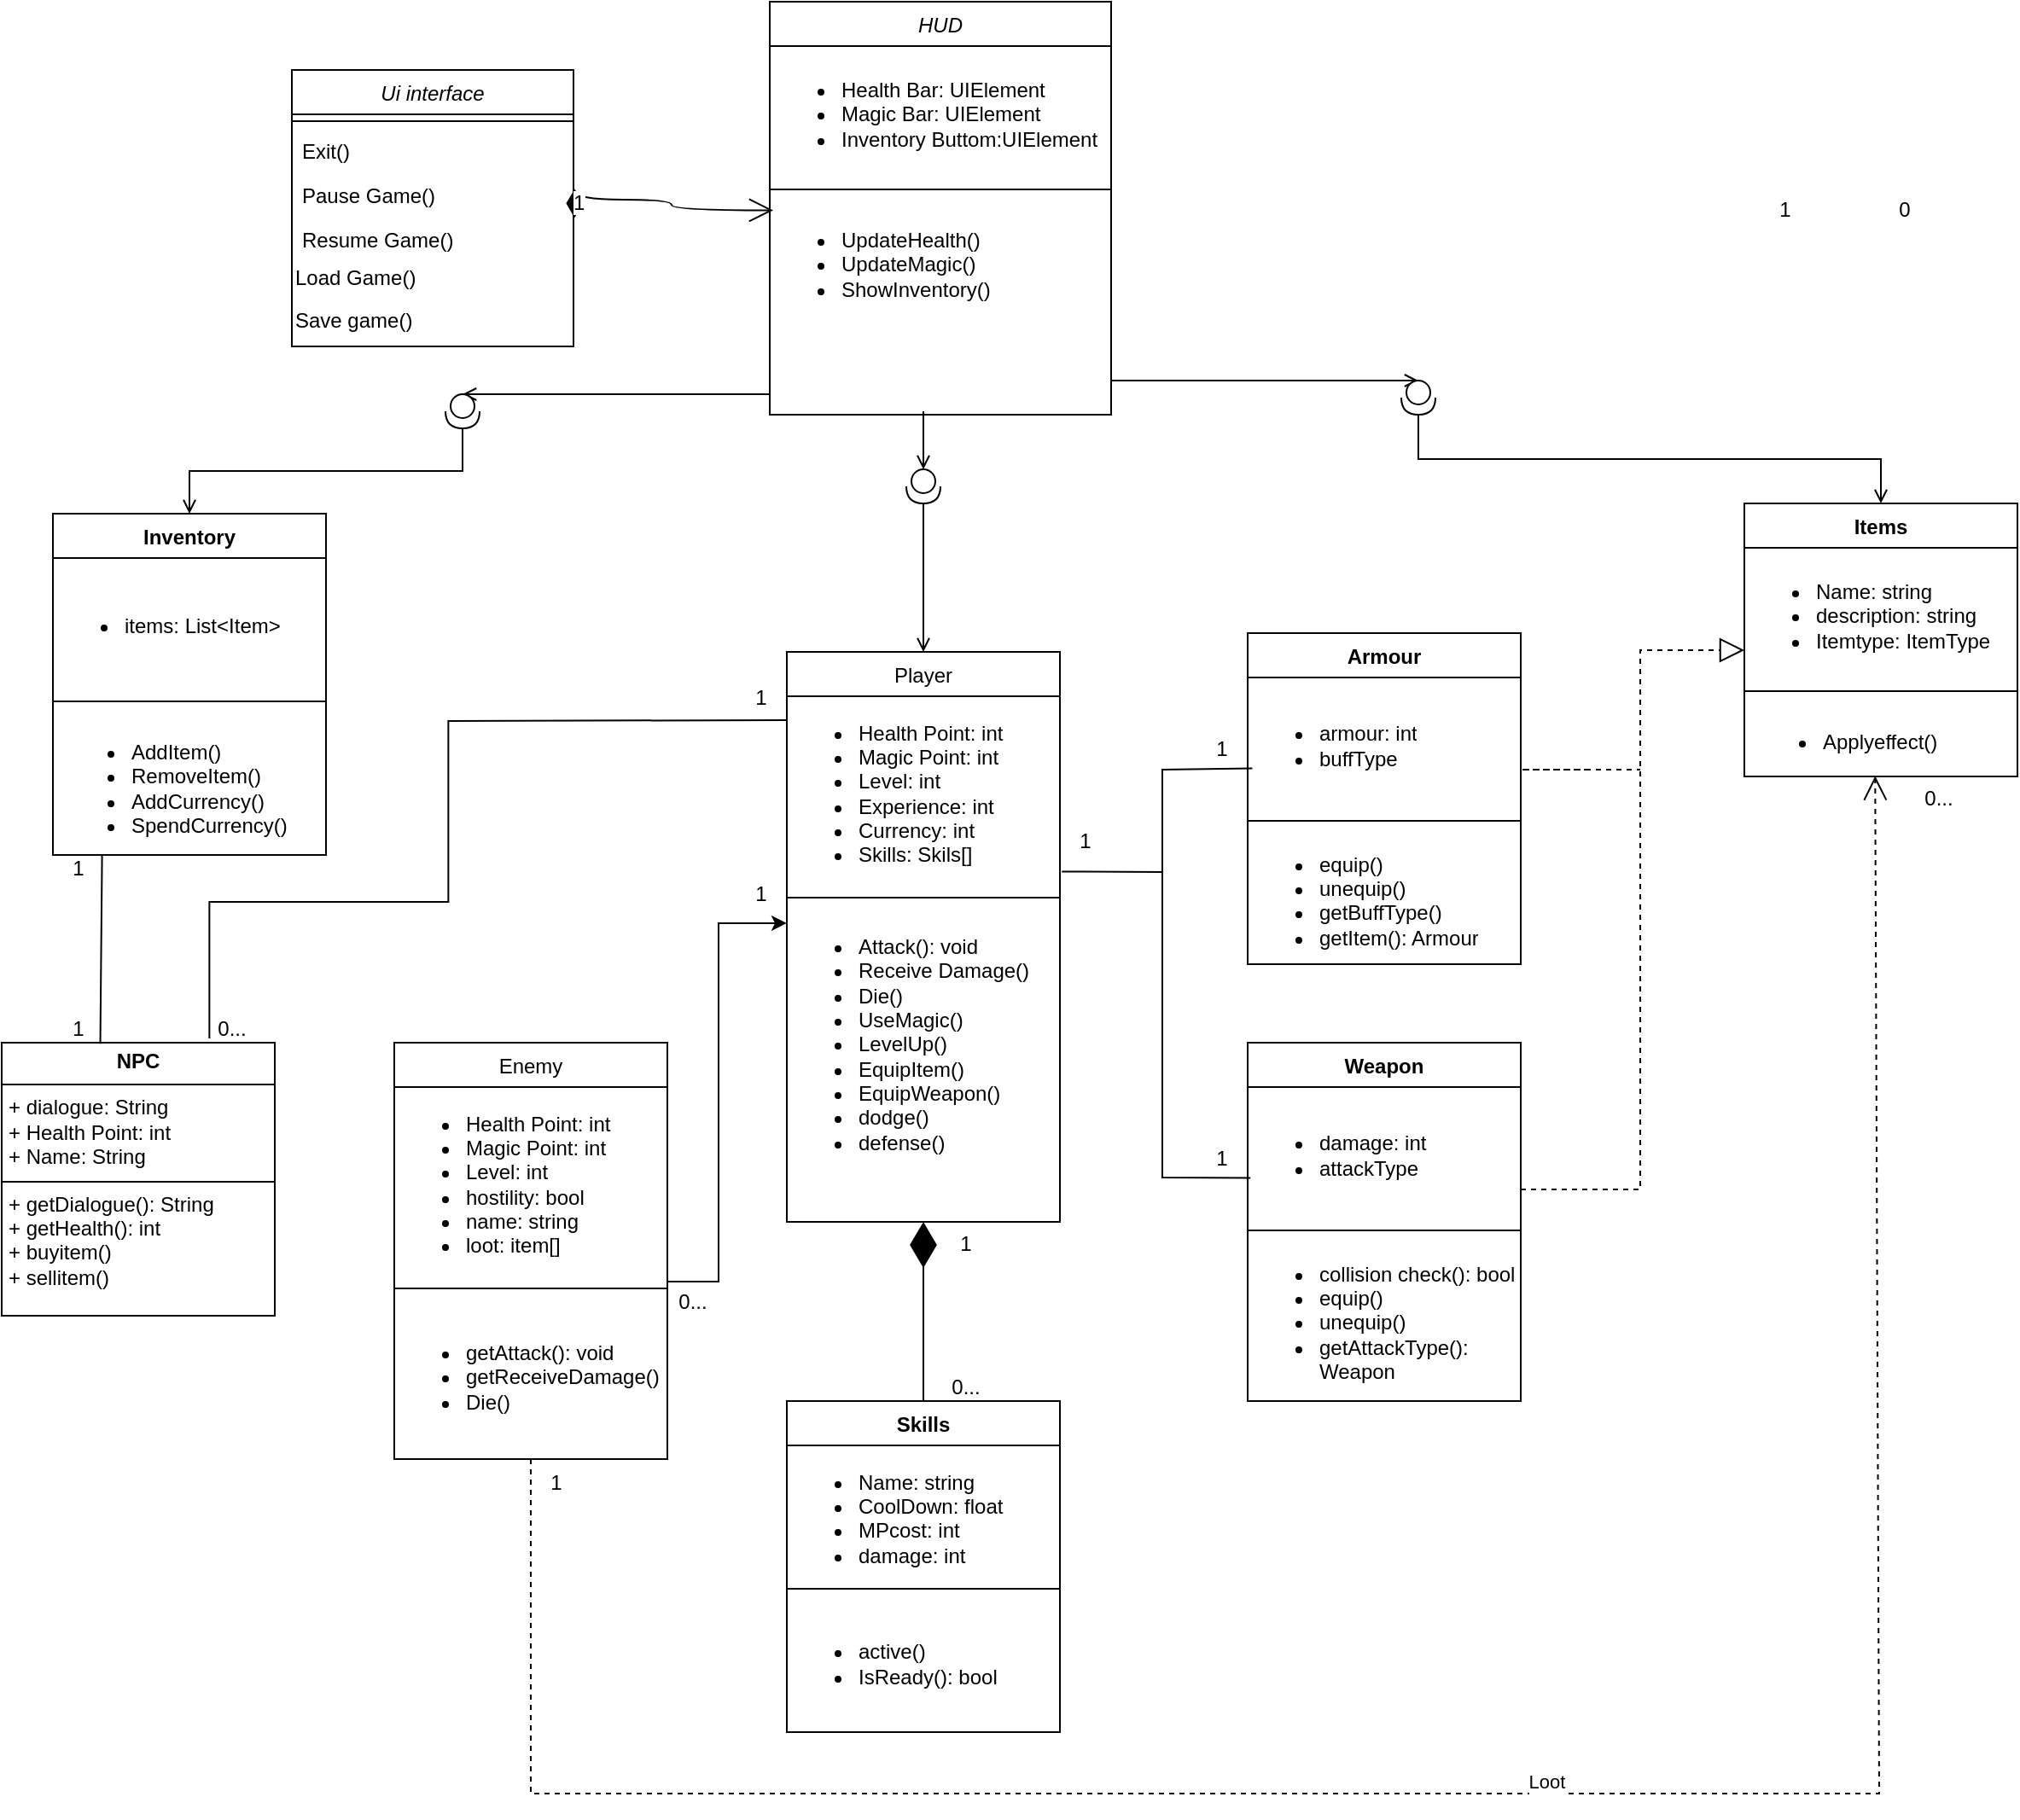 <mxfile version="24.7.7">
  <diagram id="C5RBs43oDa-KdzZeNtuy" name="Page-1">
    <mxGraphModel dx="1566" dy="991" grid="1" gridSize="10" guides="1" tooltips="1" connect="1" arrows="1" fold="1" page="1" pageScale="1" pageWidth="827" pageHeight="1169" math="0" shadow="0">
      <root>
        <mxCell id="WIyWlLk6GJQsqaUBKTNV-0" />
        <mxCell id="WIyWlLk6GJQsqaUBKTNV-1" parent="WIyWlLk6GJQsqaUBKTNV-0" />
        <mxCell id="zkfFHV4jXpPFQw0GAbJ--0" value="Ui interface" style="swimlane;fontStyle=2;align=center;verticalAlign=top;childLayout=stackLayout;horizontal=1;startSize=26;horizontalStack=0;resizeParent=1;resizeLast=0;collapsible=1;marginBottom=0;rounded=0;shadow=0;strokeWidth=1;" parent="WIyWlLk6GJQsqaUBKTNV-1" vertex="1">
          <mxGeometry x="230" y="110" width="165" height="162" as="geometry">
            <mxRectangle x="230" y="140" width="160" height="26" as="alternateBounds" />
          </mxGeometry>
        </mxCell>
        <mxCell id="zkfFHV4jXpPFQw0GAbJ--4" value="" style="line;html=1;strokeWidth=1;align=left;verticalAlign=middle;spacingTop=-1;spacingLeft=3;spacingRight=3;rotatable=0;labelPosition=right;points=[];portConstraint=eastwest;" parent="zkfFHV4jXpPFQw0GAbJ--0" vertex="1">
          <mxGeometry y="26" width="165" height="8" as="geometry" />
        </mxCell>
        <mxCell id="zkfFHV4jXpPFQw0GAbJ--5" value="Exit()" style="text;align=left;verticalAlign=top;spacingLeft=4;spacingRight=4;overflow=hidden;rotatable=0;points=[[0,0.5],[1,0.5]];portConstraint=eastwest;" parent="zkfFHV4jXpPFQw0GAbJ--0" vertex="1">
          <mxGeometry y="34" width="165" height="26" as="geometry" />
        </mxCell>
        <mxCell id="zkfFHV4jXpPFQw0GAbJ--2" value="Pause Game()" style="text;align=left;verticalAlign=top;spacingLeft=4;spacingRight=4;overflow=hidden;rotatable=0;points=[[0,0.5],[1,0.5]];portConstraint=eastwest;rounded=0;shadow=0;html=0;" parent="zkfFHV4jXpPFQw0GAbJ--0" vertex="1">
          <mxGeometry y="60" width="165" height="26" as="geometry" />
        </mxCell>
        <mxCell id="zkfFHV4jXpPFQw0GAbJ--3" value="Resume Game()" style="text;align=left;verticalAlign=top;spacingLeft=4;spacingRight=4;overflow=hidden;rotatable=0;points=[[0,0.5],[1,0.5]];portConstraint=eastwest;rounded=0;shadow=0;html=0;" parent="zkfFHV4jXpPFQw0GAbJ--0" vertex="1">
          <mxGeometry y="86" width="165" height="26" as="geometry" />
        </mxCell>
        <UserObject label="Load Game()" placeholders="1" name="Variable" id="SIWMxVeSozMk9zqkIAL3-12">
          <mxCell style="text;html=1;strokeColor=none;fillColor=none;align=left;verticalAlign=middle;whiteSpace=wrap;overflow=hidden;" parent="zkfFHV4jXpPFQw0GAbJ--0" vertex="1">
            <mxGeometry y="112" width="165" height="20" as="geometry" />
          </mxCell>
        </UserObject>
        <mxCell id="Y8HX50lOdKo4PexZbSxk-19" value="Save game()" style="text;html=1;align=left;verticalAlign=middle;resizable=0;points=[];autosize=1;strokeColor=none;fillColor=none;" parent="zkfFHV4jXpPFQw0GAbJ--0" vertex="1">
          <mxGeometry y="132" width="165" height="30" as="geometry" />
        </mxCell>
        <mxCell id="zkfFHV4jXpPFQw0GAbJ--17" value="Player" style="swimlane;fontStyle=0;align=center;verticalAlign=top;childLayout=stackLayout;horizontal=1;startSize=26;horizontalStack=0;resizeParent=1;resizeLast=0;collapsible=1;marginBottom=0;rounded=0;shadow=0;strokeWidth=1;" parent="WIyWlLk6GJQsqaUBKTNV-1" vertex="1">
          <mxGeometry x="520" y="451" width="160" height="334" as="geometry">
            <mxRectangle x="550" y="140" width="160" height="26" as="alternateBounds" />
          </mxGeometry>
        </mxCell>
        <mxCell id="SIWMxVeSozMk9zqkIAL3-1" value="&lt;ul&gt;&lt;li&gt;Health Point: int&lt;/li&gt;&lt;li&gt;Magic Point: int&lt;/li&gt;&lt;li&gt;Level: int&lt;/li&gt;&lt;li&gt;Experience: int&lt;/li&gt;&lt;li&gt;Currency: int&lt;/li&gt;&lt;li&gt;Skills: Skils[]&lt;/li&gt;&lt;/ul&gt;" style="text;strokeColor=none;fillColor=none;html=1;whiteSpace=wrap;verticalAlign=middle;overflow=hidden;" parent="zkfFHV4jXpPFQw0GAbJ--17" vertex="1">
          <mxGeometry y="26" width="160" height="114" as="geometry" />
        </mxCell>
        <mxCell id="zkfFHV4jXpPFQw0GAbJ--23" value="" style="line;html=1;strokeWidth=1;align=left;verticalAlign=middle;spacingTop=-1;spacingLeft=3;spacingRight=3;rotatable=0;labelPosition=right;points=[];portConstraint=eastwest;" parent="zkfFHV4jXpPFQw0GAbJ--17" vertex="1">
          <mxGeometry y="140" width="160" height="8" as="geometry" />
        </mxCell>
        <mxCell id="SIWMxVeSozMk9zqkIAL3-2" value="&lt;ul&gt;&lt;li&gt;Attack(): void&lt;/li&gt;&lt;li&gt;Receive Damage()&lt;/li&gt;&lt;li&gt;Die()&lt;/li&gt;&lt;li&gt;UseMagic()&lt;/li&gt;&lt;li&gt;LevelUp()&lt;/li&gt;&lt;li&gt;EquipItem()&lt;/li&gt;&lt;li&gt;EquipWeapon()&lt;/li&gt;&lt;li&gt;dodge()&lt;/li&gt;&lt;li&gt;defense()&lt;/li&gt;&lt;/ul&gt;" style="text;strokeColor=none;fillColor=none;html=1;whiteSpace=wrap;verticalAlign=middle;overflow=hidden;" parent="zkfFHV4jXpPFQw0GAbJ--17" vertex="1">
          <mxGeometry y="148" width="160" height="164" as="geometry" />
        </mxCell>
        <mxCell id="zkfFHV4jXpPFQw0GAbJ--26" value="" style="endArrow=open;shadow=0;strokeWidth=1;rounded=0;curved=0;endFill=1;edgeStyle=elbowEdgeStyle;elbow=vertical;" parent="WIyWlLk6GJQsqaUBKTNV-1" source="Y8HX50lOdKo4PexZbSxk-18" target="zkfFHV4jXpPFQw0GAbJ--17" edge="1">
          <mxGeometry x="0.5" y="41" relative="1" as="geometry">
            <mxPoint x="600" y="310" as="sourcePoint" />
            <mxPoint x="540" y="192" as="targetPoint" />
            <mxPoint x="-40" y="32" as="offset" />
          </mxGeometry>
        </mxCell>
        <mxCell id="Y8HX50lOdKo4PexZbSxk-1" value="Enemy&#xa;" style="swimlane;fontStyle=0;align=center;verticalAlign=top;childLayout=stackLayout;horizontal=1;startSize=26;horizontalStack=0;resizeParent=1;resizeLast=0;collapsible=1;marginBottom=0;rounded=0;shadow=0;strokeWidth=1;" parent="WIyWlLk6GJQsqaUBKTNV-1" vertex="1">
          <mxGeometry x="290" y="680" width="160" height="244" as="geometry">
            <mxRectangle x="550" y="140" width="160" height="26" as="alternateBounds" />
          </mxGeometry>
        </mxCell>
        <mxCell id="SIWMxVeSozMk9zqkIAL3-15" value="&lt;ul&gt;&lt;li&gt;Health Point: int&lt;/li&gt;&lt;li&gt;Magic Point: int&lt;/li&gt;&lt;li&gt;Level: int&lt;/li&gt;&lt;li&gt;hostility: bool&lt;/li&gt;&lt;li&gt;name: string&lt;/li&gt;&lt;li&gt;loot: item[]&lt;/li&gt;&lt;/ul&gt;" style="text;strokeColor=none;fillColor=none;html=1;whiteSpace=wrap;verticalAlign=middle;overflow=hidden;" parent="Y8HX50lOdKo4PexZbSxk-1" vertex="1">
          <mxGeometry y="26" width="160" height="114" as="geometry" />
        </mxCell>
        <mxCell id="Y8HX50lOdKo4PexZbSxk-6" value="" style="line;html=1;strokeWidth=1;align=left;verticalAlign=middle;spacingTop=-1;spacingLeft=3;spacingRight=3;rotatable=0;labelPosition=right;points=[];portConstraint=eastwest;" parent="Y8HX50lOdKo4PexZbSxk-1" vertex="1">
          <mxGeometry y="140" width="160" height="8" as="geometry" />
        </mxCell>
        <mxCell id="SIWMxVeSozMk9zqkIAL3-17" value="&lt;ul&gt;&lt;li&gt;getAttack(): void&lt;/li&gt;&lt;li&gt;getReceiveDamage()&lt;/li&gt;&lt;li&gt;Die()&lt;/li&gt;&lt;/ul&gt;" style="text;strokeColor=none;fillColor=none;html=1;whiteSpace=wrap;verticalAlign=middle;overflow=hidden;" parent="Y8HX50lOdKo4PexZbSxk-1" vertex="1">
          <mxGeometry y="148" width="160" height="96" as="geometry" />
        </mxCell>
        <mxCell id="Y8HX50lOdKo4PexZbSxk-23" value="Items" style="swimlane;fontStyle=1;align=center;verticalAlign=top;childLayout=stackLayout;horizontal=1;startSize=26;horizontalStack=0;resizeParent=1;resizeParentMax=0;resizeLast=0;collapsible=1;marginBottom=0;whiteSpace=wrap;html=1;" parent="WIyWlLk6GJQsqaUBKTNV-1" vertex="1">
          <mxGeometry x="1081" y="364" width="160" height="160" as="geometry" />
        </mxCell>
        <mxCell id="SIWMxVeSozMk9zqkIAL3-20" value="&lt;ul&gt;&lt;li&gt;Name: string&lt;/li&gt;&lt;li&gt;description: string&lt;/li&gt;&lt;li&gt;Itemtype: ItemType&lt;/li&gt;&lt;/ul&gt;" style="text;strokeColor=none;fillColor=none;html=1;whiteSpace=wrap;verticalAlign=middle;overflow=hidden;" parent="Y8HX50lOdKo4PexZbSxk-23" vertex="1">
          <mxGeometry y="26" width="160" height="80" as="geometry" />
        </mxCell>
        <mxCell id="Y8HX50lOdKo4PexZbSxk-25" value="" style="line;strokeWidth=1;fillColor=none;align=left;verticalAlign=middle;spacingTop=-1;spacingLeft=3;spacingRight=3;rotatable=0;labelPosition=right;points=[];portConstraint=eastwest;strokeColor=inherit;" parent="Y8HX50lOdKo4PexZbSxk-23" vertex="1">
          <mxGeometry y="106" width="160" height="8" as="geometry" />
        </mxCell>
        <mxCell id="Y8HX50lOdKo4PexZbSxk-26" value="&lt;ul&gt;&lt;li&gt;Applyeffect()&lt;/li&gt;&lt;/ul&gt;" style="text;strokeColor=none;fillColor=none;align=left;verticalAlign=top;spacingLeft=4;spacingRight=4;overflow=hidden;rotatable=0;points=[[0,0.5],[1,0.5]];portConstraint=eastwest;whiteSpace=wrap;html=1;" parent="Y8HX50lOdKo4PexZbSxk-23" vertex="1">
          <mxGeometry y="114" width="160" height="46" as="geometry" />
        </mxCell>
        <mxCell id="Y8HX50lOdKo4PexZbSxk-27" value="Skills" style="swimlane;fontStyle=1;align=center;verticalAlign=top;childLayout=stackLayout;horizontal=1;startSize=26;horizontalStack=0;resizeParent=1;resizeParentMax=0;resizeLast=0;collapsible=1;marginBottom=0;whiteSpace=wrap;html=1;" parent="WIyWlLk6GJQsqaUBKTNV-1" vertex="1">
          <mxGeometry x="520" y="890" width="160" height="194" as="geometry" />
        </mxCell>
        <mxCell id="SIWMxVeSozMk9zqkIAL3-18" value="&lt;ul&gt;&lt;li&gt;Name: string&lt;/li&gt;&lt;li&gt;CoolDown: float&lt;/li&gt;&lt;li&gt;MPcost: int&lt;/li&gt;&lt;li&gt;damage: int&lt;/li&gt;&lt;/ul&gt;" style="text;strokeColor=none;fillColor=none;html=1;whiteSpace=wrap;verticalAlign=middle;overflow=hidden;" parent="Y8HX50lOdKo4PexZbSxk-27" vertex="1">
          <mxGeometry y="26" width="160" height="80" as="geometry" />
        </mxCell>
        <mxCell id="Y8HX50lOdKo4PexZbSxk-29" value="" style="line;strokeWidth=1;fillColor=none;align=left;verticalAlign=middle;spacingTop=-1;spacingLeft=3;spacingRight=3;rotatable=0;labelPosition=right;points=[];portConstraint=eastwest;strokeColor=inherit;" parent="Y8HX50lOdKo4PexZbSxk-27" vertex="1">
          <mxGeometry y="106" width="160" height="8" as="geometry" />
        </mxCell>
        <mxCell id="SIWMxVeSozMk9zqkIAL3-19" value="&lt;ul&gt;&lt;li&gt;active()&lt;/li&gt;&lt;li&gt;IsReady(): bool&lt;/li&gt;&lt;/ul&gt;" style="text;strokeColor=none;fillColor=none;html=1;whiteSpace=wrap;verticalAlign=middle;overflow=hidden;" parent="Y8HX50lOdKo4PexZbSxk-27" vertex="1">
          <mxGeometry y="114" width="160" height="80" as="geometry" />
        </mxCell>
        <mxCell id="Y8HX50lOdKo4PexZbSxk-31" value="Weapon" style="swimlane;fontStyle=1;align=center;verticalAlign=top;childLayout=stackLayout;horizontal=1;startSize=26;horizontalStack=0;resizeParent=1;resizeParentMax=0;resizeLast=0;collapsible=1;marginBottom=0;whiteSpace=wrap;html=1;" parent="WIyWlLk6GJQsqaUBKTNV-1" vertex="1">
          <mxGeometry x="790" y="680" width="160" height="210" as="geometry" />
        </mxCell>
        <mxCell id="SIWMxVeSozMk9zqkIAL3-22" value="&lt;ul&gt;&lt;li&gt;damage: int&lt;/li&gt;&lt;li&gt;attackType&lt;/li&gt;&lt;/ul&gt;" style="text;strokeColor=none;fillColor=none;html=1;whiteSpace=wrap;verticalAlign=middle;overflow=hidden;" parent="Y8HX50lOdKo4PexZbSxk-31" vertex="1">
          <mxGeometry y="26" width="160" height="80" as="geometry" />
        </mxCell>
        <mxCell id="Y8HX50lOdKo4PexZbSxk-33" value="" style="line;strokeWidth=1;fillColor=none;align=left;verticalAlign=middle;spacingTop=-1;spacingLeft=3;spacingRight=3;rotatable=0;labelPosition=right;points=[];portConstraint=eastwest;strokeColor=inherit;" parent="Y8HX50lOdKo4PexZbSxk-31" vertex="1">
          <mxGeometry y="106" width="160" height="8" as="geometry" />
        </mxCell>
        <mxCell id="SIWMxVeSozMk9zqkIAL3-23" value="&lt;ul&gt;&lt;li&gt;collision check(): bool&lt;/li&gt;&lt;li&gt;equip()&lt;/li&gt;&lt;li&gt;unequip()&lt;/li&gt;&lt;li&gt;getAttackType(): Weapon&lt;/li&gt;&lt;/ul&gt;" style="text;strokeColor=none;fillColor=none;html=1;whiteSpace=wrap;verticalAlign=middle;overflow=hidden;" parent="Y8HX50lOdKo4PexZbSxk-31" vertex="1">
          <mxGeometry y="114" width="160" height="96" as="geometry" />
        </mxCell>
        <mxCell id="SIWMxVeSozMk9zqkIAL3-32" value="Armour" style="swimlane;fontStyle=1;align=center;verticalAlign=top;childLayout=stackLayout;horizontal=1;startSize=26;horizontalStack=0;resizeParent=1;resizeParentMax=0;resizeLast=0;collapsible=1;marginBottom=0;whiteSpace=wrap;html=1;" parent="WIyWlLk6GJQsqaUBKTNV-1" vertex="1">
          <mxGeometry x="790" y="440" width="160" height="194" as="geometry" />
        </mxCell>
        <mxCell id="SIWMxVeSozMk9zqkIAL3-33" value="&lt;ul&gt;&lt;li&gt;armour: int&lt;/li&gt;&lt;li&gt;buffType&lt;/li&gt;&lt;/ul&gt;" style="text;strokeColor=none;fillColor=none;html=1;whiteSpace=wrap;verticalAlign=middle;overflow=hidden;" parent="SIWMxVeSozMk9zqkIAL3-32" vertex="1">
          <mxGeometry y="26" width="160" height="80" as="geometry" />
        </mxCell>
        <mxCell id="SIWMxVeSozMk9zqkIAL3-34" value="" style="line;strokeWidth=1;fillColor=none;align=left;verticalAlign=middle;spacingTop=-1;spacingLeft=3;spacingRight=3;rotatable=0;labelPosition=right;points=[];portConstraint=eastwest;strokeColor=inherit;" parent="SIWMxVeSozMk9zqkIAL3-32" vertex="1">
          <mxGeometry y="106" width="160" height="8" as="geometry" />
        </mxCell>
        <mxCell id="SIWMxVeSozMk9zqkIAL3-35" value="&lt;ul&gt;&lt;li&gt;equip()&lt;/li&gt;&lt;li&gt;unequip()&lt;/li&gt;&lt;li&gt;getBuffType()&lt;/li&gt;&lt;li&gt;getItem(): Armour&lt;/li&gt;&lt;/ul&gt;" style="text;strokeColor=none;fillColor=none;html=1;whiteSpace=wrap;verticalAlign=middle;overflow=hidden;" parent="SIWMxVeSozMk9zqkIAL3-32" vertex="1">
          <mxGeometry y="114" width="160" height="80" as="geometry" />
        </mxCell>
        <mxCell id="SIWMxVeSozMk9zqkIAL3-44" value="Inventory" style="swimlane;fontStyle=1;align=center;verticalAlign=top;childLayout=stackLayout;horizontal=1;startSize=26;horizontalStack=0;resizeParent=1;resizeParentMax=0;resizeLast=0;collapsible=1;marginBottom=0;whiteSpace=wrap;html=1;" parent="WIyWlLk6GJQsqaUBKTNV-1" vertex="1">
          <mxGeometry x="90" y="370" width="160" height="200" as="geometry" />
        </mxCell>
        <mxCell id="SIWMxVeSozMk9zqkIAL3-45" value="&lt;ul&gt;&lt;li&gt;items: List&amp;lt;Item&amp;gt;&lt;/li&gt;&lt;/ul&gt;" style="text;strokeColor=none;fillColor=none;html=1;whiteSpace=wrap;verticalAlign=middle;overflow=hidden;" parent="SIWMxVeSozMk9zqkIAL3-44" vertex="1">
          <mxGeometry y="26" width="160" height="80" as="geometry" />
        </mxCell>
        <mxCell id="SIWMxVeSozMk9zqkIAL3-46" value="" style="line;strokeWidth=1;fillColor=none;align=left;verticalAlign=middle;spacingTop=-1;spacingLeft=3;spacingRight=3;rotatable=0;labelPosition=right;points=[];portConstraint=eastwest;strokeColor=inherit;" parent="SIWMxVeSozMk9zqkIAL3-44" vertex="1">
          <mxGeometry y="106" width="160" height="8" as="geometry" />
        </mxCell>
        <mxCell id="SIWMxVeSozMk9zqkIAL3-47" value="&lt;ul&gt;&lt;li&gt;AddItem()&lt;/li&gt;&lt;li&gt;RemoveItem()&lt;/li&gt;&lt;li&gt;AddCurrency()&lt;/li&gt;&lt;li&gt;SpendCurrency()&lt;/li&gt;&lt;/ul&gt;" style="text;strokeColor=none;fillColor=none;align=left;verticalAlign=top;spacingLeft=4;spacingRight=4;overflow=hidden;rotatable=0;points=[[0,0.5],[1,0.5]];portConstraint=eastwest;whiteSpace=wrap;html=1;" parent="SIWMxVeSozMk9zqkIAL3-44" vertex="1">
          <mxGeometry y="114" width="160" height="86" as="geometry" />
        </mxCell>
        <mxCell id="SIWMxVeSozMk9zqkIAL3-48" value="HUD" style="swimlane;fontStyle=2;align=center;verticalAlign=top;childLayout=stackLayout;horizontal=1;startSize=26;horizontalStack=0;resizeParent=1;resizeLast=0;collapsible=1;marginBottom=0;rounded=0;shadow=0;strokeWidth=1;" parent="WIyWlLk6GJQsqaUBKTNV-1" vertex="1">
          <mxGeometry x="510" y="70" width="200" height="242" as="geometry">
            <mxRectangle x="230" y="140" width="160" height="26" as="alternateBounds" />
          </mxGeometry>
        </mxCell>
        <mxCell id="SIWMxVeSozMk9zqkIAL3-55" value="&lt;ul&gt;&lt;li&gt;&lt;span style=&quot;background-color: initial;&quot;&gt;Health Bar: UIElement&lt;/span&gt;&lt;/li&gt;&lt;li&gt;Magic Bar: UIElement&lt;/li&gt;&lt;li&gt;Inventory Buttom:UIElement&lt;/li&gt;&lt;/ul&gt;" style="text;strokeColor=none;fillColor=none;html=1;whiteSpace=wrap;verticalAlign=middle;overflow=hidden;" parent="SIWMxVeSozMk9zqkIAL3-48" vertex="1">
          <mxGeometry y="26" width="200" height="80" as="geometry" />
        </mxCell>
        <mxCell id="SIWMxVeSozMk9zqkIAL3-49" value="" style="line;html=1;strokeWidth=1;align=left;verticalAlign=middle;spacingTop=-1;spacingLeft=3;spacingRight=3;rotatable=0;labelPosition=right;points=[];portConstraint=eastwest;" parent="SIWMxVeSozMk9zqkIAL3-48" vertex="1">
          <mxGeometry y="106" width="200" height="8" as="geometry" />
        </mxCell>
        <mxCell id="SIWMxVeSozMk9zqkIAL3-56" value="&lt;ul&gt;&lt;li&gt;UpdateHealth()&lt;/li&gt;&lt;li&gt;UpdateMagic()&lt;/li&gt;&lt;li&gt;ShowInventory()&lt;/li&gt;&lt;/ul&gt;" style="text;strokeColor=none;fillColor=none;html=1;whiteSpace=wrap;verticalAlign=middle;overflow=hidden;" parent="SIWMxVeSozMk9zqkIAL3-48" vertex="1">
          <mxGeometry y="114" width="200" height="80" as="geometry" />
        </mxCell>
        <mxCell id="qiCvtsEVEO0x6pYx18os-9" value="" style="endArrow=open;shadow=0;strokeWidth=1;rounded=0;curved=0;endFill=1;edgeStyle=elbowEdgeStyle;elbow=vertical;" parent="WIyWlLk6GJQsqaUBKTNV-1" target="Y8HX50lOdKo4PexZbSxk-18" edge="1">
          <mxGeometry x="0.5" y="41" relative="1" as="geometry">
            <mxPoint x="600" y="310" as="sourcePoint" />
            <mxPoint x="600" y="414" as="targetPoint" />
            <mxPoint x="-40" y="32" as="offset" />
          </mxGeometry>
        </mxCell>
        <mxCell id="Y8HX50lOdKo4PexZbSxk-18" value="" style="shape=providedRequiredInterface;html=1;verticalLabelPosition=bottom;sketch=0;rotation=90;" parent="WIyWlLk6GJQsqaUBKTNV-1" vertex="1">
          <mxGeometry x="590" y="344" width="20" height="20" as="geometry" />
        </mxCell>
        <mxCell id="qiCvtsEVEO0x6pYx18os-10" value="1" style="endArrow=open;html=1;endSize=12;startArrow=diamondThin;startSize=14;startFill=1;edgeStyle=orthogonalEdgeStyle;align=left;verticalAlign=bottom;rounded=0;fontSize=12;curved=1;exitX=1.004;exitY=0.026;exitDx=0;exitDy=0;exitPerimeter=0;entryX=0.01;entryY=0.103;entryDx=0;entryDy=0;entryPerimeter=0;" parent="WIyWlLk6GJQsqaUBKTNV-1" source="zkfFHV4jXpPFQw0GAbJ--3" target="SIWMxVeSozMk9zqkIAL3-56" edge="1">
          <mxGeometry x="-1" y="3" relative="1" as="geometry">
            <mxPoint x="480" y="250" as="sourcePoint" />
            <mxPoint x="640" y="250" as="targetPoint" />
          </mxGeometry>
        </mxCell>
        <mxCell id="qiCvtsEVEO0x6pYx18os-11" value="" style="endArrow=open;shadow=0;strokeWidth=1;rounded=0;curved=0;endFill=1;edgeStyle=elbowEdgeStyle;elbow=vertical;entryX=0.5;entryY=0;entryDx=0;entryDy=0;" parent="WIyWlLk6GJQsqaUBKTNV-1" source="qiCvtsEVEO0x6pYx18os-12" target="Y8HX50lOdKo4PexZbSxk-23" edge="1">
          <mxGeometry x="0.5" y="41" relative="1" as="geometry">
            <mxPoint x="670" y="310" as="sourcePoint" />
            <mxPoint x="610" y="424" as="targetPoint" />
            <mxPoint x="-40" y="32" as="offset" />
          </mxGeometry>
        </mxCell>
        <mxCell id="qiCvtsEVEO0x6pYx18os-13" value="" style="endArrow=open;shadow=0;strokeWidth=1;rounded=0;curved=0;endFill=1;edgeStyle=elbowEdgeStyle;elbow=vertical;entryX=0;entryY=0.5;entryDx=0;entryDy=0;entryPerimeter=0;" parent="WIyWlLk6GJQsqaUBKTNV-1" target="qiCvtsEVEO0x6pYx18os-12" edge="1">
          <mxGeometry x="0.5" y="41" relative="1" as="geometry">
            <mxPoint x="710" y="292" as="sourcePoint" />
            <mxPoint x="810" y="410" as="targetPoint" />
            <mxPoint x="-40" y="32" as="offset" />
          </mxGeometry>
        </mxCell>
        <mxCell id="qiCvtsEVEO0x6pYx18os-12" value="" style="shape=providedRequiredInterface;html=1;verticalLabelPosition=bottom;sketch=0;rotation=90;" parent="WIyWlLk6GJQsqaUBKTNV-1" vertex="1">
          <mxGeometry x="880" y="292" width="20" height="20" as="geometry" />
        </mxCell>
        <mxCell id="qiCvtsEVEO0x6pYx18os-14" value="" style="endArrow=open;shadow=0;strokeWidth=1;rounded=0;curved=0;endFill=1;edgeStyle=elbowEdgeStyle;elbow=vertical;entryX=0.5;entryY=0;entryDx=0;entryDy=0;" parent="WIyWlLk6GJQsqaUBKTNV-1" source="qiCvtsEVEO0x6pYx18os-15" target="SIWMxVeSozMk9zqkIAL3-44" edge="1">
          <mxGeometry x="0.5" y="41" relative="1" as="geometry">
            <mxPoint x="530" y="310" as="sourcePoint" />
            <mxPoint x="800" y="360" as="targetPoint" />
            <mxPoint x="-40" y="32" as="offset" />
          </mxGeometry>
        </mxCell>
        <mxCell id="qiCvtsEVEO0x6pYx18os-16" value="" style="endArrow=open;shadow=0;strokeWidth=1;rounded=0;curved=0;endFill=1;edgeStyle=elbowEdgeStyle;elbow=vertical;entryX=0;entryY=0.5;entryDx=0;entryDy=0;entryPerimeter=0;" parent="WIyWlLk6GJQsqaUBKTNV-1" target="qiCvtsEVEO0x6pYx18os-15" edge="1">
          <mxGeometry x="0.5" y="41" relative="1" as="geometry">
            <mxPoint x="510" y="300" as="sourcePoint" />
            <mxPoint x="414" y="410" as="targetPoint" />
            <mxPoint x="-40" y="32" as="offset" />
            <Array as="points">
              <mxPoint x="420" y="300" />
            </Array>
          </mxGeometry>
        </mxCell>
        <mxCell id="qiCvtsEVEO0x6pYx18os-15" value="" style="shape=providedRequiredInterface;html=1;verticalLabelPosition=bottom;sketch=0;rotation=90;" parent="WIyWlLk6GJQsqaUBKTNV-1" vertex="1">
          <mxGeometry x="320" y="300" width="20" height="20" as="geometry" />
        </mxCell>
        <mxCell id="7uLDBK0nbjRuoTniAi1l-0" value="&lt;p style=&quot;margin:0px;margin-top:4px;text-align:center;&quot;&gt;&lt;b&gt;NPC&lt;/b&gt;&lt;/p&gt;&lt;hr size=&quot;1&quot; style=&quot;border-style:solid;&quot;&gt;&lt;p style=&quot;margin:0px;margin-left:4px;&quot;&gt;+ dialogue: String&lt;/p&gt;&lt;p style=&quot;margin:0px;margin-left:4px;&quot;&gt;+ Health Point: int&lt;/p&gt;&lt;p style=&quot;margin:0px;margin-left:4px;&quot;&gt;+ Name: String&lt;/p&gt;&lt;hr size=&quot;1&quot; style=&quot;border-style:solid;&quot;&gt;&lt;p style=&quot;margin:0px;margin-left:4px;&quot;&gt;+ getDialogue(): String&lt;/p&gt;&lt;p style=&quot;margin:0px;margin-left:4px;&quot;&gt;+ getHealth(): int&lt;/p&gt;&lt;p style=&quot;margin:0px;margin-left:4px;&quot;&gt;+ buyitem()&lt;/p&gt;&lt;p style=&quot;margin:0px;margin-left:4px;&quot;&gt;+ sellitem()&lt;/p&gt;" style="verticalAlign=top;align=left;overflow=fill;html=1;whiteSpace=wrap;" vertex="1" parent="WIyWlLk6GJQsqaUBKTNV-1">
          <mxGeometry x="60" y="680" width="160" height="160" as="geometry" />
        </mxCell>
        <mxCell id="7uLDBK0nbjRuoTniAi1l-8" value="" style="endArrow=none;html=1;rounded=0;entryX=0.01;entryY=0.666;entryDx=0;entryDy=0;entryPerimeter=0;exitX=0.017;exitY=0.666;exitDx=0;exitDy=0;exitPerimeter=0;" edge="1" parent="WIyWlLk6GJQsqaUBKTNV-1" source="SIWMxVeSozMk9zqkIAL3-33" target="SIWMxVeSozMk9zqkIAL3-22">
          <mxGeometry width="50" height="50" relative="1" as="geometry">
            <mxPoint x="720" y="520" as="sourcePoint" />
            <mxPoint x="750" y="750" as="targetPoint" />
            <Array as="points">
              <mxPoint x="740" y="520" />
              <mxPoint x="740" y="630" />
              <mxPoint x="740" y="759" />
            </Array>
          </mxGeometry>
        </mxCell>
        <mxCell id="7uLDBK0nbjRuoTniAi1l-10" value="" style="endArrow=none;html=1;rounded=0;exitX=1.007;exitY=0.901;exitDx=0;exitDy=0;exitPerimeter=0;" edge="1" parent="WIyWlLk6GJQsqaUBKTNV-1" source="SIWMxVeSozMk9zqkIAL3-1">
          <mxGeometry width="50" height="50" relative="1" as="geometry">
            <mxPoint x="700" y="710" as="sourcePoint" />
            <mxPoint x="740" y="580" as="targetPoint" />
          </mxGeometry>
        </mxCell>
        <mxCell id="7uLDBK0nbjRuoTniAi1l-11" value="1" style="text;html=1;align=center;verticalAlign=middle;whiteSpace=wrap;rounded=0;" vertex="1" parent="WIyWlLk6GJQsqaUBKTNV-1">
          <mxGeometry x="1090" y="184" width="30" height="16" as="geometry" />
        </mxCell>
        <mxCell id="7uLDBK0nbjRuoTniAi1l-12" value="0" style="text;html=1;align=center;verticalAlign=middle;whiteSpace=wrap;rounded=0;" vertex="1" parent="WIyWlLk6GJQsqaUBKTNV-1">
          <mxGeometry x="1160" y="184" width="30" height="16" as="geometry" />
        </mxCell>
        <mxCell id="7uLDBK0nbjRuoTniAi1l-13" value="1" style="text;html=1;align=center;verticalAlign=middle;whiteSpace=wrap;rounded=0;" vertex="1" parent="WIyWlLk6GJQsqaUBKTNV-1">
          <mxGeometry x="760" y="500" width="30" height="16" as="geometry" />
        </mxCell>
        <mxCell id="7uLDBK0nbjRuoTniAi1l-14" value="1" style="text;html=1;align=center;verticalAlign=middle;whiteSpace=wrap;rounded=0;" vertex="1" parent="WIyWlLk6GJQsqaUBKTNV-1">
          <mxGeometry x="680" y="554" width="30" height="16" as="geometry" />
        </mxCell>
        <mxCell id="7uLDBK0nbjRuoTniAi1l-15" value="1" style="text;html=1;align=center;verticalAlign=middle;whiteSpace=wrap;rounded=0;" vertex="1" parent="WIyWlLk6GJQsqaUBKTNV-1">
          <mxGeometry x="760" y="740" width="30" height="16" as="geometry" />
        </mxCell>
        <mxCell id="7uLDBK0nbjRuoTniAi1l-17" value="" style="endArrow=none;dashed=1;html=1;rounded=0;exitX=1;exitY=0.75;exitDx=0;exitDy=0;" edge="1" parent="WIyWlLk6GJQsqaUBKTNV-1" source="SIWMxVeSozMk9zqkIAL3-22">
          <mxGeometry width="50" height="50" relative="1" as="geometry">
            <mxPoint x="990" y="630" as="sourcePoint" />
            <mxPoint x="1040" y="450" as="targetPoint" />
            <Array as="points">
              <mxPoint x="1020" y="766" />
              <mxPoint x="1020" y="520" />
              <mxPoint x="1020" y="450" />
            </Array>
          </mxGeometry>
        </mxCell>
        <mxCell id="7uLDBK0nbjRuoTniAi1l-18" value="" style="endArrow=none;dashed=1;html=1;rounded=0;" edge="1" parent="WIyWlLk6GJQsqaUBKTNV-1">
          <mxGeometry width="50" height="50" relative="1" as="geometry">
            <mxPoint x="990" y="520" as="sourcePoint" />
            <mxPoint x="1020" y="520" as="targetPoint" />
            <Array as="points">
              <mxPoint x="950" y="520" />
            </Array>
          </mxGeometry>
        </mxCell>
        <mxCell id="7uLDBK0nbjRuoTniAi1l-19" value="" style="endArrow=block;dashed=1;endFill=0;endSize=12;html=1;rounded=0;" edge="1" parent="WIyWlLk6GJQsqaUBKTNV-1">
          <mxGeometry width="160" relative="1" as="geometry">
            <mxPoint x="1030" y="450" as="sourcePoint" />
            <mxPoint x="1081" y="450" as="targetPoint" />
            <Array as="points">
              <mxPoint x="1061" y="450" />
            </Array>
          </mxGeometry>
        </mxCell>
        <mxCell id="7uLDBK0nbjRuoTniAi1l-20" value="" style="endArrow=diamondThin;endFill=1;endSize=24;html=1;rounded=0;entryX=0.5;entryY=1;entryDx=0;entryDy=0;exitX=0.5;exitY=0;exitDx=0;exitDy=0;" edge="1" parent="WIyWlLk6GJQsqaUBKTNV-1" source="Y8HX50lOdKo4PexZbSxk-27" target="zkfFHV4jXpPFQw0GAbJ--17">
          <mxGeometry width="160" relative="1" as="geometry">
            <mxPoint x="560" y="880" as="sourcePoint" />
            <mxPoint x="720" y="880" as="targetPoint" />
          </mxGeometry>
        </mxCell>
        <mxCell id="7uLDBK0nbjRuoTniAi1l-21" value="1" style="text;html=1;align=center;verticalAlign=middle;whiteSpace=wrap;rounded=0;" vertex="1" parent="WIyWlLk6GJQsqaUBKTNV-1">
          <mxGeometry x="610" y="790" width="30" height="16" as="geometry" />
        </mxCell>
        <mxCell id="7uLDBK0nbjRuoTniAi1l-22" value="0..." style="text;html=1;align=center;verticalAlign=middle;whiteSpace=wrap;rounded=0;" vertex="1" parent="WIyWlLk6GJQsqaUBKTNV-1">
          <mxGeometry x="610" y="874" width="30" height="16" as="geometry" />
        </mxCell>
        <mxCell id="7uLDBK0nbjRuoTniAi1l-28" value="" style="endArrow=none;html=1;rounded=0;exitX=0.5;exitY=0;exitDx=0;exitDy=0;" edge="1" parent="WIyWlLk6GJQsqaUBKTNV-1">
          <mxGeometry width="50" height="50" relative="1" as="geometry">
            <mxPoint x="181.68" y="677.47" as="sourcePoint" />
            <mxPoint x="520" y="491" as="targetPoint" />
            <Array as="points">
              <mxPoint x="181.68" y="597.47" />
              <mxPoint x="321.68" y="597.47" />
              <mxPoint x="321.68" y="491.47" />
            </Array>
          </mxGeometry>
        </mxCell>
        <mxCell id="7uLDBK0nbjRuoTniAi1l-31" value="Loot&lt;div&gt;&lt;br&gt;&lt;/div&gt;" style="endArrow=open;endSize=12;dashed=1;html=1;rounded=0;exitX=0.5;exitY=1;exitDx=0;exitDy=0;entryX=0.479;entryY=0.994;entryDx=0;entryDy=0;entryPerimeter=0;" edge="1" parent="WIyWlLk6GJQsqaUBKTNV-1" source="SIWMxVeSozMk9zqkIAL3-17" target="Y8HX50lOdKo4PexZbSxk-26">
          <mxGeometry width="160" relative="1" as="geometry">
            <mxPoint x="550" y="1120" as="sourcePoint" />
            <mxPoint x="710" y="1120" as="targetPoint" />
            <Array as="points">
              <mxPoint x="370" y="1120" />
              <mxPoint x="1160" y="1120" />
            </Array>
          </mxGeometry>
        </mxCell>
        <mxCell id="7uLDBK0nbjRuoTniAi1l-32" value="" style="endArrow=classic;html=1;rounded=0;entryX=0;entryY=0.067;entryDx=0;entryDy=0;entryPerimeter=0;exitX=1;exitY=1;exitDx=0;exitDy=0;" edge="1" parent="WIyWlLk6GJQsqaUBKTNV-1" source="SIWMxVeSozMk9zqkIAL3-15" target="SIWMxVeSozMk9zqkIAL3-2">
          <mxGeometry width="50" height="50" relative="1" as="geometry">
            <mxPoint x="440" y="680" as="sourcePoint" />
            <mxPoint x="490" y="630" as="targetPoint" />
            <Array as="points">
              <mxPoint x="480" y="820" />
              <mxPoint x="480" y="610" />
            </Array>
          </mxGeometry>
        </mxCell>
        <mxCell id="7uLDBK0nbjRuoTniAi1l-33" value="" style="endArrow=none;html=1;rounded=0;entryX=0.18;entryY=1.001;entryDx=0;entryDy=0;entryPerimeter=0;exitX=0.361;exitY=0.004;exitDx=0;exitDy=0;exitPerimeter=0;" edge="1" parent="WIyWlLk6GJQsqaUBKTNV-1" source="7uLDBK0nbjRuoTniAi1l-0" target="SIWMxVeSozMk9zqkIAL3-47">
          <mxGeometry width="50" height="50" relative="1" as="geometry">
            <mxPoint x="110" y="670" as="sourcePoint" />
            <mxPoint x="160" y="620" as="targetPoint" />
          </mxGeometry>
        </mxCell>
        <mxCell id="7uLDBK0nbjRuoTniAi1l-34" value="1" style="text;html=1;align=center;verticalAlign=middle;whiteSpace=wrap;rounded=0;" vertex="1" parent="WIyWlLk6GJQsqaUBKTNV-1">
          <mxGeometry x="490" y="470" width="30" height="16" as="geometry" />
        </mxCell>
        <mxCell id="7uLDBK0nbjRuoTniAi1l-35" value="0..." style="text;html=1;align=center;verticalAlign=middle;whiteSpace=wrap;rounded=0;" vertex="1" parent="WIyWlLk6GJQsqaUBKTNV-1">
          <mxGeometry x="180" y="664" width="30" height="16" as="geometry" />
        </mxCell>
        <mxCell id="7uLDBK0nbjRuoTniAi1l-36" value="0..." style="text;html=1;align=center;verticalAlign=middle;whiteSpace=wrap;rounded=0;" vertex="1" parent="WIyWlLk6GJQsqaUBKTNV-1">
          <mxGeometry x="450" y="824" width="30" height="16" as="geometry" />
        </mxCell>
        <mxCell id="7uLDBK0nbjRuoTniAi1l-37" value="1" style="text;html=1;align=center;verticalAlign=middle;whiteSpace=wrap;rounded=0;" vertex="1" parent="WIyWlLk6GJQsqaUBKTNV-1">
          <mxGeometry x="490" y="585" width="30" height="16" as="geometry" />
        </mxCell>
        <mxCell id="7uLDBK0nbjRuoTniAi1l-38" value="1" style="text;html=1;align=center;verticalAlign=middle;whiteSpace=wrap;rounded=0;" vertex="1" parent="WIyWlLk6GJQsqaUBKTNV-1">
          <mxGeometry x="90" y="664" width="30" height="16" as="geometry" />
        </mxCell>
        <mxCell id="7uLDBK0nbjRuoTniAi1l-39" value="1" style="text;html=1;align=center;verticalAlign=middle;whiteSpace=wrap;rounded=0;" vertex="1" parent="WIyWlLk6GJQsqaUBKTNV-1">
          <mxGeometry x="90" y="570" width="30" height="16" as="geometry" />
        </mxCell>
        <mxCell id="7uLDBK0nbjRuoTniAi1l-42" value="0..." style="text;html=1;align=center;verticalAlign=middle;whiteSpace=wrap;rounded=0;" vertex="1" parent="WIyWlLk6GJQsqaUBKTNV-1">
          <mxGeometry x="1180" y="529" width="30" height="16" as="geometry" />
        </mxCell>
        <mxCell id="7uLDBK0nbjRuoTniAi1l-43" value="1" style="text;html=1;align=center;verticalAlign=middle;whiteSpace=wrap;rounded=0;" vertex="1" parent="WIyWlLk6GJQsqaUBKTNV-1">
          <mxGeometry x="370" y="930" width="30" height="16" as="geometry" />
        </mxCell>
      </root>
    </mxGraphModel>
  </diagram>
</mxfile>
